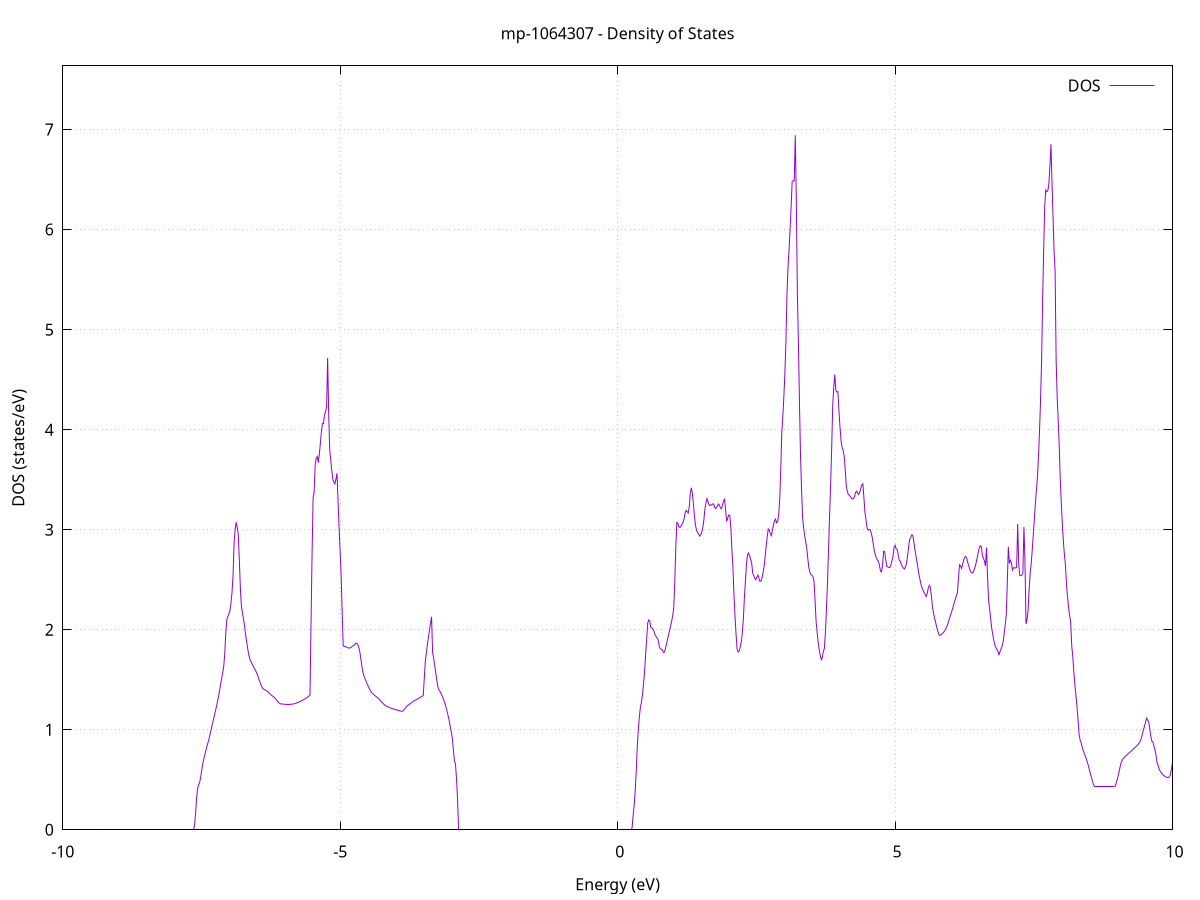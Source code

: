set title 'mp-1064307 - Density of States'
set xlabel 'Energy (eV)'
set ylabel 'DOS (states/eV)'
set grid
set xrange [-10:10]
set yrange [0:7.637]
set xzeroaxis lt -1
set terminal png size 800,600
set output 'mp-1064307_dos_gnuplot.png'
plot '-' using 1:2 with lines title 'DOS'
-9.347300 0.000000
-9.328600 0.000000
-9.309900 0.000000
-9.291100 0.000000
-9.272400 0.000000
-9.253700 0.000000
-9.234900 0.000000
-9.216200 0.000000
-9.197500 0.000000
-9.178800 0.000000
-9.160000 0.000000
-9.141300 0.000000
-9.122600 0.000000
-9.103800 0.000000
-9.085100 0.000000
-9.066400 0.000000
-9.047600 0.000000
-9.028900 0.000000
-9.010200 0.000000
-8.991500 0.000000
-8.972700 0.000000
-8.954000 0.000000
-8.935300 0.000000
-8.916500 0.000000
-8.897800 0.000000
-8.879100 0.000000
-8.860300 0.000000
-8.841600 0.000000
-8.822900 0.000000
-8.804200 0.000000
-8.785400 0.000000
-8.766700 0.000000
-8.748000 0.000000
-8.729200 0.000000
-8.710500 0.000000
-8.691800 0.000000
-8.673000 0.000000
-8.654300 0.000000
-8.635600 0.000000
-8.616900 0.000000
-8.598100 0.000000
-8.579400 0.000000
-8.560700 0.000000
-8.541900 0.000000
-8.523200 0.000000
-8.504500 0.000000
-8.485700 0.000000
-8.467000 0.000000
-8.448300 0.000000
-8.429600 0.000000
-8.410800 0.000000
-8.392100 0.000000
-8.373400 0.000000
-8.354600 0.000000
-8.335900 0.000000
-8.317200 0.000000
-8.298400 0.000000
-8.279700 0.000000
-8.261000 0.000000
-8.242300 0.000000
-8.223500 0.000000
-8.204800 0.000000
-8.186100 0.000000
-8.167300 0.000000
-8.148600 0.000000
-8.129900 0.000000
-8.111100 0.000000
-8.092400 0.000000
-8.073700 0.000000
-8.055000 0.000000
-8.036200 0.000000
-8.017500 0.000000
-7.998800 0.000000
-7.980000 0.000000
-7.961300 0.000000
-7.942600 0.000000
-7.923800 0.000000
-7.905100 0.000000
-7.886400 0.000000
-7.867700 0.000000
-7.848900 0.000000
-7.830200 0.000000
-7.811500 0.000000
-7.792700 0.000000
-7.774000 0.000000
-7.755300 0.000000
-7.736500 0.000000
-7.717800 0.000000
-7.699100 0.000000
-7.680400 0.000000
-7.661600 0.000000
-7.642900 0.000300
-7.624200 0.047600
-7.605400 0.174200
-7.586700 0.328700
-7.568000 0.419900
-7.549200 0.449500
-7.530500 0.479400
-7.511800 0.537100
-7.493100 0.606800
-7.474300 0.669500
-7.455600 0.717100
-7.436900 0.757900
-7.418100 0.799500
-7.399400 0.839700
-7.380700 0.876200
-7.361900 0.916300
-7.343200 0.960500
-7.324500 1.007000
-7.305800 1.052900
-7.287000 1.097700
-7.268300 1.140900
-7.249600 1.185600
-7.230800 1.231800
-7.212100 1.279700
-7.193400 1.332800
-7.174600 1.392300
-7.155900 1.454200
-7.137200 1.511900
-7.118500 1.569100
-7.099700 1.631200
-7.081000 1.763400
-7.062300 1.970200
-7.043500 2.101100
-7.024800 2.135300
-7.006100 2.155900
-6.987400 2.191800
-6.968600 2.267100
-6.949900 2.374900
-6.931200 2.550100
-6.912400 2.872000
-6.893700 3.000700
-6.875000 3.074400
-6.856200 3.021400
-6.837500 2.957600
-6.818800 2.703300
-6.800100 2.423500
-6.781300 2.232000
-6.762600 2.170700
-6.743900 2.113100
-6.725100 2.044100
-6.706400 1.954000
-6.687700 1.885600
-6.668900 1.815900
-6.650200 1.755700
-6.631500 1.712100
-6.612800 1.685600
-6.594000 1.664500
-6.575300 1.643600
-6.556600 1.623800
-6.537800 1.604500
-6.519100 1.583900
-6.500400 1.561200
-6.481600 1.534400
-6.462900 1.499200
-6.444200 1.471300
-6.425500 1.444600
-6.406700 1.423500
-6.388000 1.409400
-6.369300 1.403300
-6.350500 1.396500
-6.331800 1.389700
-6.313100 1.382800
-6.294300 1.375600
-6.275600 1.363700
-6.256900 1.354200
-6.238200 1.345100
-6.219400 1.336700
-6.200700 1.328500
-6.182000 1.319200
-6.163200 1.308500
-6.144500 1.296500
-6.125800 1.281100
-6.107000 1.270600
-6.088300 1.262700
-6.069600 1.258100
-6.050900 1.257200
-6.032100 1.256300
-6.013400 1.255500
-5.994700 1.254500
-5.975900 1.253600
-5.957200 1.252700
-5.938500 1.252100
-5.919700 1.252800
-5.901000 1.254300
-5.882300 1.255000
-5.863600 1.256000
-5.844800 1.257700
-5.826100 1.260000
-5.807400 1.263100
-5.788600 1.267000
-5.769900 1.271400
-5.751200 1.275700
-5.732400 1.280500
-5.713700 1.285500
-5.695000 1.290500
-5.676300 1.295800
-5.657500 1.301400
-5.638800 1.307300
-5.620100 1.313600
-5.601300 1.320400
-5.582600 1.328000
-5.563900 1.337200
-5.545100 1.347600
-5.526400 2.048400
-5.507700 2.744300
-5.489000 3.314400
-5.470200 3.374100
-5.451500 3.648100
-5.432800 3.713100
-5.414000 3.732000
-5.395300 3.669400
-5.376600 3.752400
-5.357800 3.863400
-5.339100 3.978500
-5.320400 4.061200
-5.301700 4.060400
-5.282900 4.149800
-5.264200 4.185300
-5.245500 4.223900
-5.226700 4.718200
-5.208000 4.166900
-5.189300 3.800000
-5.170500 3.690000
-5.151800 3.590500
-5.133100 3.502500
-5.114400 3.476000
-5.095600 3.457900
-5.076900 3.505700
-5.058200 3.563400
-5.039400 3.290400
-5.020700 3.021300
-5.002000 2.780200
-4.983200 2.536800
-4.964500 2.173600
-4.945800 1.836600
-4.927100 1.834800
-4.908300 1.831300
-4.889600 1.826800
-4.870900 1.822000
-4.852100 1.817300
-4.833400 1.816600
-4.814700 1.820600
-4.795900 1.828600
-4.777200 1.837900
-4.758500 1.841800
-4.739800 1.848200
-4.721000 1.865900
-4.702300 1.862700
-4.683600 1.850000
-4.664800 1.822200
-4.646100 1.777300
-4.627400 1.707500
-4.608600 1.630400
-4.589900 1.571900
-4.571200 1.536200
-4.552500 1.511000
-4.533700 1.486200
-4.515000 1.460500
-4.496300 1.435900
-4.477500 1.413400
-4.458800 1.393000
-4.440100 1.376200
-4.421300 1.364200
-4.402600 1.354800
-4.383900 1.345800
-4.365200 1.337000
-4.346400 1.328400
-4.327700 1.319900
-4.309000 1.311600
-4.290200 1.299700
-4.271500 1.287800
-4.252800 1.276400
-4.234000 1.265400
-4.215300 1.255900
-4.196600 1.247100
-4.177900 1.239700
-4.159100 1.233900
-4.140400 1.228600
-4.121700 1.224000
-4.102900 1.219800
-4.084200 1.216000
-4.065500 1.212400
-4.046700 1.208900
-4.028000 1.205500
-4.009300 1.202300
-3.990600 1.199100
-3.971800 1.196200
-3.953100 1.193500
-3.934400 1.190600
-3.915600 1.188000
-3.896900 1.185700
-3.878200 1.183800
-3.859400 1.193900
-3.840700 1.206500
-3.822000 1.219900
-3.803300 1.234100
-3.784500 1.242300
-3.765800 1.250300
-3.747100 1.257900
-3.728300 1.265300
-3.709600 1.272600
-3.690900 1.280100
-3.672100 1.287300
-3.653400 1.293800
-3.634700 1.299700
-3.616000 1.305600
-3.597200 1.311500
-3.578500 1.317400
-3.559800 1.323300
-3.541000 1.329200
-3.522300 1.335200
-3.503600 1.341300
-3.484800 1.516600
-3.466100 1.685100
-3.447400 1.770000
-3.428700 1.853800
-3.409900 1.926800
-3.391200 1.995300
-3.372500 2.061700
-3.353700 2.128600
-3.335000 1.771300
-3.316300 1.717300
-3.297500 1.645000
-3.278800 1.572000
-3.260100 1.498900
-3.241400 1.432200
-3.222600 1.401200
-3.203900 1.384700
-3.185200 1.365000
-3.166400 1.342700
-3.147700 1.318100
-3.129000 1.290600
-3.110200 1.258100
-3.091500 1.221200
-3.072800 1.180800
-3.054100 1.137400
-3.035300 1.087600
-3.016600 1.031200
-2.997900 0.978800
-2.979100 0.913500
-2.960400 0.799500
-2.941700 0.692800
-2.922900 0.660200
-2.904200 0.510000
-2.885500 0.312000
-2.866800 0.000600
-2.848000 0.000000
-2.829300 0.000000
-2.810600 0.000000
-2.791800 0.000000
-2.773100 0.000000
-2.754400 0.000000
-2.735600 0.000000
-2.716900 0.000000
-2.698200 0.000000
-2.679500 0.000000
-2.660700 0.000000
-2.642000 0.000000
-2.623300 0.000000
-2.604500 0.000000
-2.585800 0.000000
-2.567100 0.000000
-2.548300 0.000000
-2.529600 0.000000
-2.510900 0.000000
-2.492200 0.000000
-2.473400 0.000000
-2.454700 0.000000
-2.436000 0.000000
-2.417200 0.000000
-2.398500 0.000000
-2.379800 0.000000
-2.361000 0.000000
-2.342300 0.000000
-2.323600 0.000000
-2.304900 0.000000
-2.286100 0.000000
-2.267400 0.000000
-2.248700 0.000000
-2.229900 0.000000
-2.211200 0.000000
-2.192500 0.000000
-2.173700 0.000000
-2.155000 0.000000
-2.136300 0.000000
-2.117600 0.000000
-2.098800 0.000000
-2.080100 0.000000
-2.061400 0.000000
-2.042600 0.000000
-2.023900 0.000000
-2.005200 0.000000
-1.986400 0.000000
-1.967700 0.000000
-1.949000 0.000000
-1.930300 0.000000
-1.911500 0.000000
-1.892800 0.000000
-1.874100 0.000000
-1.855300 0.000000
-1.836600 0.000000
-1.817900 0.000000
-1.799100 0.000000
-1.780400 0.000000
-1.761700 0.000000
-1.743000 0.000000
-1.724200 0.000000
-1.705500 0.000000
-1.686800 0.000000
-1.668000 0.000000
-1.649300 0.000000
-1.630600 0.000000
-1.611800 0.000000
-1.593100 0.000000
-1.574400 0.000000
-1.555700 0.000000
-1.536900 0.000000
-1.518200 0.000000
-1.499500 0.000000
-1.480700 0.000000
-1.462000 0.000000
-1.443300 0.000000
-1.424500 0.000000
-1.405800 0.000000
-1.387100 0.000000
-1.368400 0.000000
-1.349600 0.000000
-1.330900 0.000000
-1.312200 0.000000
-1.293400 0.000000
-1.274700 0.000000
-1.256000 0.000000
-1.237300 0.000000
-1.218500 0.000000
-1.199800 0.000000
-1.181100 0.000000
-1.162300 0.000000
-1.143600 0.000000
-1.124900 0.000000
-1.106100 0.000000
-1.087400 0.000000
-1.068700 0.000000
-1.050000 0.000000
-1.031200 0.000000
-1.012500 0.000000
-0.993800 0.000000
-0.975000 0.000000
-0.956300 0.000000
-0.937600 0.000000
-0.918800 0.000000
-0.900100 0.000000
-0.881400 0.000000
-0.862700 0.000000
-0.843900 0.000000
-0.825200 0.000000
-0.806500 0.000000
-0.787700 0.000000
-0.769000 0.000000
-0.750300 0.000000
-0.731500 0.000000
-0.712800 0.000000
-0.694100 0.000000
-0.675400 0.000000
-0.656600 0.000000
-0.637900 0.000000
-0.619200 0.000000
-0.600400 0.000000
-0.581700 0.000000
-0.563000 0.000000
-0.544200 0.000000
-0.525500 0.000000
-0.506800 0.000000
-0.488100 0.000000
-0.469300 0.000000
-0.450600 0.000000
-0.431900 0.000000
-0.413100 0.000000
-0.394400 0.000000
-0.375700 0.000000
-0.356900 0.000000
-0.338200 0.000000
-0.319500 0.000000
-0.300800 0.000000
-0.282000 0.000000
-0.263300 0.000000
-0.244600 0.000000
-0.225800 0.000000
-0.207100 0.000000
-0.188400 0.000000
-0.169600 0.000000
-0.150900 0.000000
-0.132200 0.000000
-0.113500 0.000000
-0.094700 0.000000
-0.076000 0.000000
-0.057300 0.000000
-0.038500 0.000000
-0.019800 0.000000
-0.001100 0.000000
0.017700 0.000000
0.036400 0.000000
0.055100 0.000000
0.073800 0.000000
0.092600 0.000000
0.111300 0.000000
0.130000 0.000000
0.148800 0.000000
0.167500 0.000000
0.186200 0.000000
0.205000 0.000000
0.223700 0.000000
0.242400 0.000000
0.261100 0.025400
0.279900 0.144900
0.298600 0.254700
0.317300 0.400400
0.336100 0.599000
0.354800 0.841500
0.373500 1.011400
0.392300 1.134900
0.411000 1.228500
0.429700 1.276900
0.448400 1.353100
0.467200 1.463400
0.485900 1.586600
0.504600 1.756100
0.523400 1.907400
0.542100 2.065400
0.560800 2.098000
0.579600 2.086100
0.598300 2.022600
0.617000 2.016300
0.635700 2.007300
0.654500 1.984300
0.673200 1.950200
0.691900 1.933200
0.710700 1.916400
0.729400 1.901700
0.748100 1.839400
0.766900 1.810500
0.785600 1.805800
0.804300 1.800200
0.823000 1.774400
0.841800 1.774300
0.860500 1.810600
0.879200 1.854500
0.898000 1.900600
0.916700 1.946800
0.935400 1.991500
0.954200 2.036600
0.972900 2.083100
0.991600 2.138200
1.010300 2.210400
1.029100 2.470500
1.047800 2.825700
1.066500 3.071600
1.085300 3.066600
1.104000 3.027900
1.122700 3.022000
1.141500 3.035800
1.160200 3.053900
1.178900 3.071200
1.197600 3.109200
1.216400 3.168000
1.235100 3.192500
1.253800 3.180500
1.272600 3.166500
1.291300 3.233300
1.310000 3.367000
1.328800 3.420000
1.347500 3.360400
1.366200 3.253700
1.384900 3.132000
1.403700 3.041900
1.422400 2.992800
1.441100 2.970700
1.459900 2.955300
1.478600 2.935700
1.497300 2.951600
1.516100 2.973700
1.534800 3.020000
1.553500 3.094500
1.572200 3.202600
1.591000 3.264600
1.609700 3.310800
1.628400 3.281600
1.647200 3.250600
1.665900 3.240200
1.684600 3.248000
1.703400 3.253200
1.722100 3.259600
1.740800 3.243100
1.759500 3.210900
1.778300 3.216800
1.797000 3.237000
1.815700 3.256800
1.834500 3.245800
1.853200 3.217100
1.871900 3.210400
1.890700 3.244900
1.909400 3.288600
1.928100 3.304900
1.946800 3.185100
1.965600 3.081400
1.984300 3.117400
2.003000 3.147400
2.021800 3.142100
2.040500 3.016400
2.059200 2.798800
2.078000 2.616700
2.096700 2.346300
2.115400 2.130300
2.134100 1.956000
2.152900 1.801800
2.171600 1.776300
2.190300 1.786700
2.209100 1.826800
2.227800 1.877700
2.246500 1.964300
2.265300 2.101500
2.284000 2.319400
2.302700 2.484900
2.321400 2.652800
2.340200 2.748300
2.358900 2.767200
2.377600 2.740900
2.396400 2.707000
2.415100 2.668500
2.433800 2.566900
2.452600 2.541300
2.471300 2.514600
2.490000 2.499700
2.508700 2.523700
2.527500 2.546500
2.546200 2.516300
2.564900 2.483500
2.583700 2.486100
2.602400 2.518900
2.621100 2.571700
2.639900 2.634400
2.658600 2.733100
2.677300 2.836000
2.696000 2.930400
2.714800 3.007300
2.733500 2.995400
2.752200 2.961100
2.771000 2.940300
2.789700 2.993500
2.808400 3.049400
2.827200 3.088200
2.845900 3.106400
2.864600 3.068800
2.883300 3.080900
2.902100 3.148300
2.920800 3.308100
2.939500 3.590700
2.958300 3.972000
2.977000 4.131000
2.995700 4.330500
3.014500 4.571900
3.033200 4.883000
3.051900 5.352000
3.070600 5.629900
3.089400 5.798200
3.108100 6.001500
3.126800 6.229000
3.145600 6.483000
3.164300 6.489800
3.183000 6.486700
3.201800 6.942500
3.220500 6.269300
3.239200 5.366400
3.257900 4.869200
3.276700 4.275700
3.295400 3.753900
3.314100 3.412300
3.332900 3.122600
3.351600 3.023800
3.370300 2.942100
3.389100 2.877600
3.407800 2.817800
3.426500 2.715000
3.445200 2.622400
3.464000 2.574700
3.482700 2.553100
3.501400 2.543600
3.520200 2.531600
3.538900 2.486100
3.557600 2.299400
3.576400 2.087600
3.595100 1.972100
3.613800 1.876200
3.632500 1.800500
3.651300 1.744600
3.670000 1.699400
3.688700 1.718800
3.707500 1.784300
3.726200 1.813400
3.744900 1.972400
3.763700 2.215200
3.782400 2.473400
3.801100 2.805500
3.819800 3.141500
3.838600 3.457100
3.857300 3.808100
3.876000 4.245100
3.894800 4.419500
3.913500 4.552500
3.932200 4.393200
3.951000 4.376700
3.969700 4.380400
3.988400 4.190600
4.007100 4.027700
4.025900 3.891000
4.044600 3.825400
4.063300 3.794800
4.082100 3.738600
4.100800 3.604700
4.119500 3.449200
4.138300 3.384300
4.157000 3.351000
4.175700 3.344500
4.194400 3.333000
4.213200 3.313800
4.231900 3.309300
4.250600 3.308600
4.269400 3.331600
4.288100 3.371600
4.306800 3.385600
4.325600 3.364400
4.344300 3.353200
4.363000 3.374400
4.381700 3.412300
4.400500 3.447600
4.419200 3.459300
4.437900 3.324500
4.456700 3.172100
4.475400 3.103600
4.494100 3.019800
4.512800 2.995900
4.531600 3.003000
4.550300 3.000500
4.569000 2.972800
4.587800 2.924000
4.606500 2.856900
4.625200 2.792200
4.644000 2.749000
4.662700 2.718300
4.681400 2.697700
4.700100 2.683600
4.718900 2.640800
4.737600 2.587700
4.756300 2.578500
4.775100 2.646600
4.793800 2.786100
4.812500 2.778300
4.831300 2.702500
4.850000 2.634400
4.868700 2.627800
4.887400 2.623100
4.906200 2.621500
4.924900 2.649000
4.943600 2.687100
4.962400 2.734100
4.981100 2.819100
4.999800 2.844900
5.018600 2.809100
5.037300 2.802400
5.056000 2.751600
5.074700 2.693200
5.093500 2.686200
5.112200 2.653900
5.130900 2.630300
5.149700 2.616000
5.168400 2.607600
5.187100 2.627000
5.205900 2.660600
5.224600 2.734200
5.243300 2.822900
5.262000 2.900600
5.280800 2.919200
5.299500 2.947600
5.318200 2.945100
5.337000 2.883600
5.355700 2.810200
5.374400 2.744600
5.393200 2.682200
5.411900 2.616500
5.430600 2.552200
5.449300 2.501300
5.468100 2.451700
5.486800 2.416300
5.505500 2.392700
5.524300 2.371300
5.543000 2.351200
5.561700 2.331900
5.580500 2.365800
5.599200 2.419900
5.617900 2.443600
5.636600 2.422000
5.655400 2.331200
5.674100 2.229100
5.692800 2.165000
5.711600 2.116600
5.730300 2.075800
5.749000 2.028600
5.767800 1.990400
5.786500 1.957800
5.805200 1.941800
5.823900 1.948100
5.842700 1.956100
5.861400 1.966000
5.880100 1.978000
5.898900 1.994300
5.917600 2.014000
5.936300 2.035700
5.955100 2.063800
5.973800 2.101700
5.992500 2.135300
6.011200 2.165400
6.030000 2.197900
6.048700 2.233100
6.067400 2.273200
6.086200 2.306200
6.104900 2.338000
6.123600 2.370900
6.142400 2.510700
6.161100 2.648800
6.179800 2.639100
6.198500 2.613300
6.217300 2.652500
6.236000 2.697200
6.254700 2.725000
6.273500 2.733300
6.292200 2.712100
6.310900 2.669800
6.329700 2.636000
6.348400 2.600300
6.367100 2.578700
6.385800 2.565900
6.404600 2.571600
6.423300 2.594700
6.442000 2.626500
6.460800 2.668900
6.479500 2.718100
6.498200 2.770500
6.517000 2.817600
6.535700 2.840000
6.554400 2.831200
6.573100 2.747100
6.591900 2.713100
6.610600 2.688300
6.629300 2.636300
6.648100 2.821400
6.666800 2.530100
6.685500 2.294900
6.704300 2.208100
6.723000 2.108700
6.741700 2.017300
6.760400 1.952900
6.779200 1.894700
6.797900 1.848000
6.816600 1.823000
6.835400 1.802900
6.854100 1.785500
6.872800 1.744900
6.891600 1.782700
6.910300 1.806400
6.929000 1.836500
6.947700 1.878900
6.966500 1.960400
6.985200 2.051600
7.003900 2.142800
7.022700 2.470800
7.041400 2.829400
7.060100 2.663800
7.078900 2.693700
7.097600 2.665500
7.116300 2.596300
7.135000 2.618700
7.153800 2.620600
7.172500 2.616100
7.191200 2.621800
7.210000 3.058000
7.228700 2.654300
7.247400 2.543500
7.266200 2.539400
7.284900 2.544500
7.303600 2.571400
7.322300 3.027200
7.341100 2.686900
7.359800 2.058300
7.378500 2.101200
7.397300 2.192100
7.416000 2.397500
7.434700 2.566900
7.453500 2.658700
7.472200 2.796600
7.490900 2.949400
7.509600 3.098600
7.528400 3.259500
7.547100 3.396800
7.565800 3.518600
7.584600 3.732800
7.603300 3.982100
7.622000 4.298000
7.640800 4.687600
7.659500 5.309200
7.678200 5.792700
7.696900 6.231200
7.715700 6.395200
7.734400 6.378600
7.753100 6.390600
7.771900 6.456900
7.790600 6.631300
7.809300 6.852200
7.828100 6.481100
7.846800 6.129400
7.865500 5.784800
7.884200 5.585000
7.903000 4.688500
7.921700 4.326600
7.940400 4.091300
7.959200 3.830800
7.977900 3.493400
7.996600 3.257100
8.015400 3.046900
8.034100 2.879300
8.052800 2.745200
8.071500 2.643400
8.090300 2.439200
8.109000 2.325100
8.127700 2.216300
8.146500 2.140900
8.165200 2.071700
8.183900 1.841600
8.202700 1.732400
8.221400 1.584400
8.240100 1.455200
8.258800 1.343900
8.277600 1.239900
8.296300 1.111700
8.315000 0.961400
8.333800 0.899900
8.352500 0.870800
8.371200 0.829300
8.390000 0.796300
8.408700 0.766100
8.427400 0.737300
8.446100 0.708500
8.464900 0.676800
8.483600 0.641600
8.502300 0.598600
8.521100 0.556700
8.539800 0.521700
8.558500 0.484400
8.577300 0.450900
8.596000 0.436500
8.614700 0.436500
8.633400 0.436500
8.652200 0.436400
8.670900 0.436400
8.689600 0.436400
8.708400 0.436400
8.727100 0.436300
8.745800 0.436300
8.764600 0.436300
8.783300 0.436300
8.802000 0.436300
8.820700 0.436300
8.839500 0.436200
8.858200 0.436200
8.876900 0.436200
8.895700 0.436200
8.914400 0.436200
8.933100 0.436200
8.951900 0.436100
8.970600 0.436200
8.989300 0.475000
9.008000 0.511300
9.026800 0.553900
9.045500 0.602100
9.064200 0.650800
9.083000 0.683800
9.101700 0.704700
9.120400 0.716300
9.139200 0.727400
9.157900 0.737900
9.176600 0.747900
9.195300 0.757200
9.214100 0.766000
9.232800 0.774900
9.251500 0.784800
9.270300 0.794700
9.289000 0.804000
9.307700 0.813600
9.326500 0.823500
9.345200 0.833800
9.363900 0.844400
9.382600 0.855400
9.401400 0.868500
9.420100 0.889300
9.438800 0.918900
9.457600 0.958600
9.476300 0.997200
9.495000 1.035700
9.513800 1.075200
9.532500 1.115300
9.551200 1.094000
9.569900 1.081300
9.588700 1.017500
9.607400 0.942000
9.626100 0.886100
9.644900 0.882900
9.663600 0.840600
9.682300 0.806300
9.701100 0.751600
9.719800 0.678600
9.738500 0.646800
9.757200 0.612300
9.776000 0.587000
9.794700 0.572700
9.813400 0.559500
9.832200 0.548300
9.850900 0.539200
9.869600 0.532000
9.888400 0.526600
9.907100 0.523200
9.925800 0.522000
9.944500 0.529100
9.963300 0.550900
9.982000 0.609900
10.000700 0.673800
10.019500 0.796800
10.038200 0.979400
10.056900 1.136300
10.075700 1.372400
10.094400 1.494300
10.113100 1.594600
10.131800 1.622300
10.150600 1.690900
10.169300 1.894400
10.188000 2.091500
10.206800 2.213400
10.225500 2.333100
10.244200 2.466700
10.262900 2.543600
10.281700 2.552100
10.300400 2.571700
10.319100 2.608200
10.337900 2.617200
10.356600 2.648100
10.375300 2.681000
10.394100 2.691800
10.412800 2.710300
10.431500 2.792300
10.450200 2.879700
10.469000 2.905000
10.487700 2.850400
10.506400 2.797800
10.525200 2.712600
10.543900 2.609800
10.562600 2.510000
10.581400 2.480800
10.600100 2.470300
10.618800 2.467400
10.637500 2.468100
10.656300 2.480300
10.675000 2.493700
10.693700 2.500700
10.712500 2.498300
10.731200 2.518300
10.749900 2.534800
10.768700 2.561400
10.787400 2.601600
10.806100 2.667900
10.824800 2.802800
10.843600 2.891000
10.862300 2.923500
10.881000 3.017500
10.899800 3.101900
10.918500 3.155600
10.937200 2.984400
10.956000 2.858900
10.974700 2.844600
10.993400 2.821200
11.012100 2.801600
11.030900 2.782700
11.049600 2.795300
11.068300 2.792100
11.087100 2.776200
11.105800 2.740800
11.124500 2.695000
11.143300 2.622900
11.162000 2.569700
11.180700 2.521000
11.199400 2.471300
11.218200 2.434800
11.236900 2.411300
11.255600 2.378800
11.274400 2.336500
11.293100 2.294600
11.311800 2.247800
11.330600 2.205800
11.349300 2.169200
11.368000 2.130800
11.386700 2.108600
11.405500 2.090100
11.424200 2.073600
11.442900 2.059400
11.461700 2.047700
11.480400 2.037400
11.499100 2.011000
11.517900 1.988800
11.536600 1.966700
11.555300 1.951800
11.574000 1.936800
11.592800 1.921000
11.611500 1.909000
11.630200 1.911700
11.649000 1.929400
11.667700 1.954400
11.686400 1.975900
11.705200 1.982600
11.723900 1.990200
11.742600 2.001000
11.761300 2.018300
11.780100 2.036000
11.798800 2.059700
11.817500 2.096500
11.836300 2.176400
11.855000 2.297200
11.873700 2.424800
11.892500 2.512300
11.911200 2.563400
11.929900 2.619100
11.948600 2.704600
11.967400 2.803900
11.986100 2.932600
12.004800 3.075000
12.023600 3.133800
12.042300 3.186200
12.061000 3.225100
12.079800 3.252000
12.098500 3.277400
12.117200 3.288600
12.135900 3.266400
12.154700 3.230000
12.173400 3.188900
12.192100 3.139300
12.210900 3.088000
12.229600 3.009500
12.248300 2.870500
12.267100 2.807900
12.285800 2.743600
12.304500 2.689100
12.323200 2.644100
12.342000 2.600700
12.360700 2.566700
12.379400 2.581800
12.398200 2.703500
12.416900 2.779100
12.435600 2.821600
12.454400 2.837200
12.473100 2.811800
12.491800 2.804000
12.510500 2.784200
12.529300 2.636500
12.548000 2.615300
12.566700 2.623600
12.585500 2.638200
12.604200 2.651600
12.622900 2.668900
12.641700 2.717900
12.660400 2.805200
12.679100 2.894200
12.697800 2.981000
12.716600 3.104400
12.735300 3.260600
12.754000 3.426100
12.772800 3.597900
12.791500 3.701000
12.810200 3.688900
12.829000 3.744000
12.847700 3.811200
12.866400 3.864200
12.885100 3.913700
12.903900 3.986700
12.922600 4.034500
12.941300 4.314900
12.960100 4.248400
12.978800 4.200200
12.997500 4.138600
13.016300 4.109800
13.035000 4.131200
13.053700 4.160100
13.072400 4.126500
13.091200 4.068200
13.109900 4.025300
13.128600 4.000000
13.147400 3.988000
13.166100 3.925500
13.184800 3.993300
13.203600 3.973200
13.222300 3.954600
13.241000 3.930000
13.259700 3.886000
13.278500 3.891900
13.297200 3.872200
13.315900 3.862800
13.334700 3.858200
13.353400 3.853300
13.372100 3.850200
13.390900 3.854800
13.409600 3.857600
13.428300 3.851900
13.447000 3.873300
13.465800 3.898900
13.484500 3.903400
13.503200 3.927900
13.522000 3.905600
13.540700 3.917500
13.559400 3.968300
13.578200 4.049400
13.596900 4.145600
13.615600 4.245300
13.634300 4.337600
13.653100 4.406400
13.671800 4.363500
13.690500 4.215200
13.709300 4.170400
13.728000 4.193800
13.746700 4.166500
13.765500 4.125200
13.784200 4.160400
13.802900 4.242100
13.821600 4.270200
13.840400 4.302800
13.859100 4.338400
13.877800 4.755100
13.896600 4.725100
13.915300 4.717100
13.934000 4.691000
13.952800 4.647800
13.971500 4.853200
13.990200 4.903100
14.008900 4.900400
14.027700 4.892000
14.046400 4.859000
14.065100 4.859300
14.083900 4.917200
14.102600 5.012200
14.121300 5.120400
14.140100 5.357200
14.158800 5.481600
14.177500 5.205800
14.196200 4.965000
14.215000 4.721900
14.233700 4.545400
14.252400 4.473700
14.271200 4.410400
14.289900 4.330700
14.308600 4.273800
14.327400 4.239800
14.346100 4.206000
14.364800 4.169400
14.383500 4.152300
14.402300 4.138500
14.421000 4.081500
14.439700 4.031400
14.458500 3.975700
14.477200 3.925400
14.495900 3.877200
14.514700 3.864000
14.533400 3.870600
14.552100 3.824200
14.570800 3.794200
14.589600 3.794000
14.608300 3.794200
14.627000 3.795700
14.645800 3.759600
14.664500 3.732900
14.683200 3.735400
14.702000 3.783200
14.720700 3.833900
14.739400 3.835700
14.758100 3.858500
14.776900 3.889500
14.795600 3.953300
14.814300 3.988300
14.833100 4.017000
14.851800 3.982300
14.870500 3.907700
14.889300 3.860800
14.908000 3.807700
14.926700 3.752100
14.945400 3.694500
14.964200 3.667900
14.982900 3.679500
15.001600 3.708100
15.020400 3.764600
15.039100 3.804600
15.057800 3.833700
15.076600 3.842500
15.095300 3.830100
15.114000 3.823200
15.132700 3.823100
15.151500 3.825300
15.170200 3.817500
15.188900 3.794500
15.207700 3.797000
15.226400 3.793900
15.245100 3.787600
15.263900 3.788600
15.282600 3.782000
15.301300 3.784500
15.320000 3.865600
15.338800 4.073500
15.357500 4.137400
15.376200 4.091300
15.395000 4.128400
15.413700 4.079900
15.432400 3.957000
15.451200 4.011200
15.469900 4.083100
15.488600 4.147500
15.507300 4.208700
15.526100 4.234800
15.544800 4.265000
15.563500 4.314500
15.582300 4.322700
15.601000 4.287700
15.619700 4.293700
15.638500 4.351400
15.657200 4.247300
15.675900 4.210400
15.694600 4.236300
15.713400 4.283600
15.732100 4.322600
15.750800 4.399600
15.769600 4.495300
15.788300 4.407400
15.807000 4.249500
15.825800 4.113400
15.844500 4.146400
15.863200 4.164000
15.881900 4.151300
15.900700 4.164100
15.919400 4.156100
15.938100 4.109900
15.956900 4.083500
15.975600 4.076400
15.994300 4.074100
16.013000 4.096200
16.031800 4.141500
16.050500 4.196800
16.069200 4.259100
16.088000 4.392000
16.106700 4.602700
16.125400 4.566800
16.144200 4.514200
16.162900 4.453300
16.181600 4.370500
16.200300 4.291500
16.219100 4.199500
16.237800 4.175300
16.256500 3.993100
16.275300 3.910900
16.294000 3.848800
16.312700 3.786400
16.331500 3.741400
16.350200 3.717300
16.368900 3.735600
16.387600 3.776800
16.406400 3.819500
16.425100 3.867100
16.443800 3.935100
16.462600 3.959500
16.481300 3.956300
16.500000 4.043100
16.518800 4.085200
16.537500 4.110700
16.556200 4.210900
16.574900 4.430000
16.593700 4.525200
16.612400 4.623400
16.631100 4.683400
16.649900 4.699600
16.668600 4.662300
16.687300 4.596900
16.706100 4.526800
16.724800 4.516600
16.743500 4.485900
16.762200 4.435400
16.781000 4.403600
16.799700 4.352600
16.818400 4.397700
16.837200 4.419300
16.855900 4.419700
16.874600 4.417700
16.893400 4.408800
16.912100 4.398500
16.930800 4.406300
16.949500 4.422900
16.968300 4.378100
16.987000 4.316200
17.005700 4.296700
17.024500 4.296900
17.043200 4.234700
17.061900 4.193800
17.080700 4.185300
17.099400 4.209100
17.118100 4.278900
17.136800 4.370600
17.155600 4.360300
17.174300 4.389900
17.193000 4.443700
17.211800 4.473400
17.230500 4.514600
17.249200 4.556400
17.268000 4.598600
17.286700 4.638700
17.305400 4.704100
17.324100 4.826700
17.342900 4.931200
17.361600 4.979400
17.380300 4.909000
17.399100 4.826000
17.417800 4.803500
17.436500 4.771200
17.455300 4.715600
17.474000 4.655400
17.492700 4.671400
17.511400 4.678600
17.530200 4.659800
17.548900 4.638000
17.567600 4.641400
17.586400 4.518800
17.605100 4.461900
17.623800 4.469000
17.642600 4.425700
17.661300 4.306400
17.680000 4.252300
17.698700 4.243100
17.717500 4.229400
17.736200 4.157700
17.754900 4.118700
17.773700 4.085700
17.792400 4.054100
17.811100 4.032600
17.829900 4.089700
17.848600 4.212500
17.867300 4.368400
17.886000 4.353900
17.904800 4.256900
17.923500 4.238400
17.942200 4.234700
17.961000 4.221200
17.979700 4.209200
17.998400 4.280800
18.017200 4.549300
18.035900 5.004600
18.054600 5.440200
18.073300 5.470900
18.092100 5.246600
18.110800 5.049100
18.129500 4.934700
18.148300 4.888100
18.167000 4.867400
18.185700 4.870700
18.204500 4.824000
18.223200 4.817500
18.241900 4.848400
18.260600 4.868600
18.279400 4.911300
18.298100 4.801900
18.316800 4.835200
18.335600 4.932000
18.354300 5.080000
18.373000 5.213500
18.391800 5.365400
18.410500 5.044600
18.429200 4.801700
18.447900 4.698100
18.466700 4.564100
18.485400 4.402200
18.504100 4.308600
18.522900 4.190700
18.541600 4.111100
18.560300 4.064500
18.579100 4.047000
18.597800 4.054400
18.616500 4.051700
18.635200 4.037800
18.654000 4.036800
18.672700 4.044100
18.691400 4.051000
18.710200 4.018900
18.728900 3.963800
18.747600 3.940200
18.766400 3.962000
18.785100 4.004700
18.803800 4.058800
18.822500 4.152800
18.841300 4.411800
18.860000 4.361900
18.878700 4.487600
18.897500 4.784400
18.916200 4.905500
18.934900 4.993000
18.953700 4.973700
18.972400 4.908600
18.991100 4.859000
19.009800 4.783100
19.028600 4.730100
19.047300 4.704400
19.066000 4.687100
19.084800 4.664700
19.103500 4.651500
19.122200 4.653500
19.141000 4.668200
19.159700 4.793000
19.178400 4.919600
19.197100 5.052200
19.215900 5.163100
19.234600 5.252400
19.253300 5.338300
19.272100 5.417700
19.290800 5.420500
19.309500 5.416400
19.328300 5.376300
19.347000 5.292400
19.365700 5.239000
19.384400 5.174800
19.403200 5.118100
19.421900 5.033200
19.440600 4.938400
19.459400 4.885000
19.478100 5.088600
19.496800 5.429200
19.515600 5.290200
19.534300 5.253000
19.553000 5.192800
19.571700 5.149200
19.590500 5.115800
19.609200 5.039500
19.627900 4.950200
19.646700 4.975700
19.665400 5.078400
19.684100 5.140000
19.702900 5.232600
19.721600 5.296400
19.740300 5.256400
19.759000 5.255400
19.777800 5.232900
19.796500 5.220100
19.815200 5.203900
19.834000 5.202200
19.852700 5.176500
19.871400 5.151400
19.890200 5.349700
19.908900 5.152800
19.927600 5.235500
19.946300 5.146100
19.965100 5.188100
19.983800 5.206300
20.002500 5.292300
20.021300 4.932800
20.040000 4.780900
20.058700 4.779700
20.077500 4.832500
20.096200 4.962100
20.114900 5.078900
20.133600 5.205000
20.152400 5.310400
20.171100 5.453400
20.189800 5.459400
20.208600 5.525100
20.227300 5.425600
20.246000 5.414100
20.264800 5.411600
20.283500 5.364400
20.302200 5.034000
20.320900 4.739300
20.339700 4.637800
20.358400 4.606600
20.377100 4.600700
20.395900 4.744500
20.414600 4.899200
20.433300 5.077300
20.452100 4.707000
20.470800 4.654500
20.489500 4.692000
20.508200 4.727800
20.527000 4.733600
20.545700 4.713100
20.564400 4.669900
20.583200 4.620300
20.601900 4.560400
20.620600 4.503200
20.639400 4.454900
20.658100 4.408700
20.676800 4.379900
20.695500 4.398900
20.714300 4.411500
20.733000 4.428200
20.751700 4.430700
20.770500 4.381500
20.789200 4.358500
20.807900 4.400000
20.826700 4.441300
20.845400 4.503700
20.864100 4.537900
20.882800 4.536400
20.901600 4.544700
20.920300 4.556300
20.939000 4.567200
20.957800 4.580200
20.976500 4.573400
20.995200 4.564500
21.014000 4.539000
21.032700 4.509400
21.051400 4.503900
21.070100 4.569700
21.088900 4.630800
21.107600 4.679900
21.126300 4.731900
21.145100 4.802100
21.163800 4.854000
21.182500 4.931700
21.201300 4.991700
21.220000 5.037700
21.238700 5.109600
21.257400 5.165000
21.276200 5.214100
21.294900 5.223200
21.313600 5.226000
21.332400 5.279100
21.351100 5.348400
21.369800 5.313000
21.388600 5.257400
21.407300 5.267300
21.426000 5.273600
21.444700 5.257300
21.463500 5.241400
21.482200 5.250700
21.500900 5.270700
21.519700 5.363800
21.538400 5.414600
21.557100 5.452100
21.575900 5.494300
21.594600 5.551700
21.613300 5.614300
21.632000 5.659200
21.650800 5.763400
21.669500 5.877100
21.688200 5.855800
21.707000 5.784400
21.725700 5.725800
21.744400 5.708800
21.763100 5.694800
21.781900 5.493600
21.800600 5.353400
21.819300 5.330100
21.838100 5.449700
21.856800 5.352300
21.875500 5.288200
21.894300 5.292300
21.913000 5.336400
21.931700 5.377300
21.950400 5.422400
21.969200 5.477100
21.987900 5.534800
22.006600 5.588300
22.025400 5.605500
22.044100 5.654100
22.062800 5.501600
22.081600 5.361200
22.100300 5.301200
22.119000 5.177700
22.137700 5.138000
22.156500 5.123600
22.175200 5.167600
22.193900 5.175300
22.212700 5.159300
22.231400 5.164000
22.250100 5.185300
22.268900 5.201700
22.287600 5.215900
22.306300 5.228400
22.325000 5.254900
22.343800 5.291100
22.362500 5.368400
22.381200 5.452800
22.400000 5.586200
22.418700 5.623800
22.437400 5.802500
22.456200 5.880800
22.474900 5.903700
22.493600 5.911600
22.512300 5.767500
22.531100 5.462400
22.549800 5.286200
22.568500 5.168200
22.587300 5.008600
22.606000 4.860100
22.624700 4.749400
22.643500 4.651700
22.662200 4.553100
22.680900 4.480200
22.699600 4.393600
22.718400 4.435800
22.737100 4.490800
22.755800 4.557400
22.774600 4.633800
22.793300 4.714300
22.812000 4.885300
22.830800 5.240300
22.849500 5.253100
22.868200 5.030400
22.886900 5.026700
22.905700 4.977700
22.924400 4.931200
22.943100 4.888900
22.961900 4.871800
22.980600 4.860600
22.999300 4.832900
23.018100 4.815500
23.036800 4.821700
23.055500 4.845000
23.074200 4.904200
23.093000 4.939600
23.111700 4.980000
23.130400 5.031700
23.149200 5.085900
23.167900 5.163600
23.186600 5.272900
23.205400 5.418700
23.224100 5.666600
23.242800 5.835000
23.261500 5.839700
23.280300 5.834600
23.299000 5.844200
23.317700 5.864700
23.336500 5.863800
23.355200 5.909800
23.373900 5.938200
23.392700 5.978200
23.411400 6.023500
23.430100 6.009700
23.448800 5.906600
23.467600 5.839100
23.486300 5.853400
23.505000 5.857300
23.523800 5.932200
23.542500 5.950400
23.561200 5.856500
23.580000 5.750800
23.598700 5.691400
23.617400 5.646800
23.636100 5.718600
23.654900 5.605700
23.673600 5.389300
23.692300 5.227800
23.711100 5.100700
23.729800 5.111300
23.748500 5.224800
23.767300 5.499700
23.786000 5.863300
23.804700 5.910300
23.823400 5.886000
23.842200 5.962800
23.860900 5.896800
23.879600 5.727200
23.898400 5.541900
23.917100 5.374700
23.935800 5.235300
23.954600 5.120100
23.973300 5.024200
23.992000 4.934600
24.010700 4.867100
24.029500 4.829700
24.048200 4.806200
24.066900 4.726700
24.085700 4.666300
24.104400 4.621700
24.123100 4.590700
24.141900 4.587900
24.160600 4.594600
24.179300 4.600400
24.198000 4.577700
24.216800 4.425800
24.235500 4.228800
24.254200 4.051600
24.273000 3.891900
24.291700 3.747500
24.310400 3.619400
24.329200 3.500500
24.347900 3.400300
24.366600 3.307500
24.385300 3.331300
24.404100 3.343900
24.422800 3.369100
24.441500 3.427000
24.460300 3.500800
24.479000 3.547400
24.497700 3.590900
24.516500 3.627600
24.535200 3.668300
24.553900 3.689700
24.572600 3.635400
24.591400 3.467400
24.610100 3.334900
24.628800 3.227100
24.647600 3.129300
24.666300 3.059800
24.685000 3.017200
24.703800 3.014100
24.722500 2.980200
24.741200 2.932100
24.759900 2.874500
24.778700 2.818100
24.797400 2.775200
24.816100 2.734600
24.834900 2.692400
24.853600 2.650100
24.872300 2.604600
24.891100 2.569500
24.909800 2.530600
24.928500 2.506000
24.947200 2.559600
24.966000 2.578300
24.984700 2.469400
25.003400 2.257700
25.022200 2.048600
25.040900 1.903600
25.059600 1.770700
25.078400 1.656100
25.097100 1.560400
25.115800 1.477800
25.134500 1.412900
25.153300 1.378400
25.172000 1.351800
25.190700 1.325700
25.209500 1.298600
25.228200 1.270900
25.246900 1.225100
25.265700 1.183400
25.284400 1.152700
25.303100 1.127100
25.321800 1.124700
25.340600 1.141800
25.359300 1.095200
25.378000 1.056600
25.396800 1.007300
25.415500 0.963700
25.434200 0.924800
25.453000 0.890000
25.471700 0.855700
25.490400 0.819600
25.509100 0.780400
25.527900 0.739500
25.546600 0.698200
25.565300 0.655600
25.584100 0.603200
25.602800 0.569200
25.621500 0.545800
25.640300 0.525000
25.659000 0.505900
25.677700 0.488500
25.696400 0.472700
25.715200 0.457400
25.733900 0.623700
25.752600 0.475100
25.771400 0.463300
25.790100 0.452200
25.808800 0.441400
25.827600 0.428400
25.846300 0.412700
25.865000 0.394100
25.883700 0.373000
25.902500 0.343700
25.921200 0.314500
25.939900 0.286400
25.958700 0.259400
25.977400 0.233300
25.996100 0.208300
26.014900 0.184200
26.033600 0.162300
26.052300 0.143300
26.071000 0.127500
26.089800 0.113700
26.108500 0.102000
26.127200 0.092200
26.146000 0.083200
26.164700 0.074700
26.183400 0.066800
26.202200 0.059300
26.220900 0.052300
26.239600 0.045800
26.258300 0.039800
26.277100 0.034200
26.295800 0.028700
26.314500 0.023200
26.333300 0.017700
26.352000 0.012200
26.370700 0.006800
26.389500 0.002100
26.408200 0.000000
26.426900 0.000000
26.445600 0.000000
26.464400 0.000000
26.483100 0.000000
26.501800 0.000000
26.520600 0.000000
26.539300 0.000000
26.558000 0.000000
26.576800 0.000000
26.595500 0.000000
26.614200 0.000000
26.632900 0.000000
26.651700 0.000000
26.670400 0.000000
26.689100 0.000000
26.707900 0.000000
26.726600 0.000000
26.745300 0.000000
26.764100 0.000000
26.782800 0.000000
26.801500 0.000000
26.820200 0.000000
26.839000 0.000000
26.857700 0.000000
26.876400 0.000000
26.895200 0.000000
26.913900 0.000000
26.932600 0.000000
26.951400 0.000000
26.970100 0.000000
26.988800 0.000000
27.007500 0.000000
27.026300 0.000000
27.045000 0.000000
27.063700 0.000000
27.082500 0.000000
27.101200 0.000000
27.119900 0.000000
27.138700 0.000000
27.157400 0.000000
27.176100 0.000000
27.194800 0.000000
27.213600 0.000000
27.232300 0.000000
27.251000 0.000000
27.269800 0.000000
27.288500 0.000000
27.307200 0.000000
27.326000 0.000000
27.344700 0.000000
27.363400 0.000000
27.382100 0.000000
27.400900 0.000000
27.419600 0.000000
27.438300 0.000000
27.457100 0.000000
27.475800 0.000000
27.494500 0.000000
27.513300 0.000000
27.532000 0.000000
27.550700 0.000000
27.569400 0.000000
27.588200 0.000000
27.606900 0.000000
27.625600 0.000000
27.644400 0.000000
27.663100 0.000000
27.681800 0.000000
27.700500 0.000000
27.719300 0.000000
27.738000 0.000000
27.756700 0.000000
27.775500 0.000000
27.794200 0.000000
27.812900 0.000000
27.831700 0.000000
27.850400 0.000000
27.869100 0.000000
27.887800 0.000000
27.906600 0.000000
27.925300 0.000000
27.944000 0.000000
27.962800 0.000000
27.981500 0.000000
28.000200 0.000000
28.019000 0.000000
28.037700 0.000000
28.056400 0.000000
28.075100 0.000000
28.093900 0.000000
28.112600 0.000000
e
